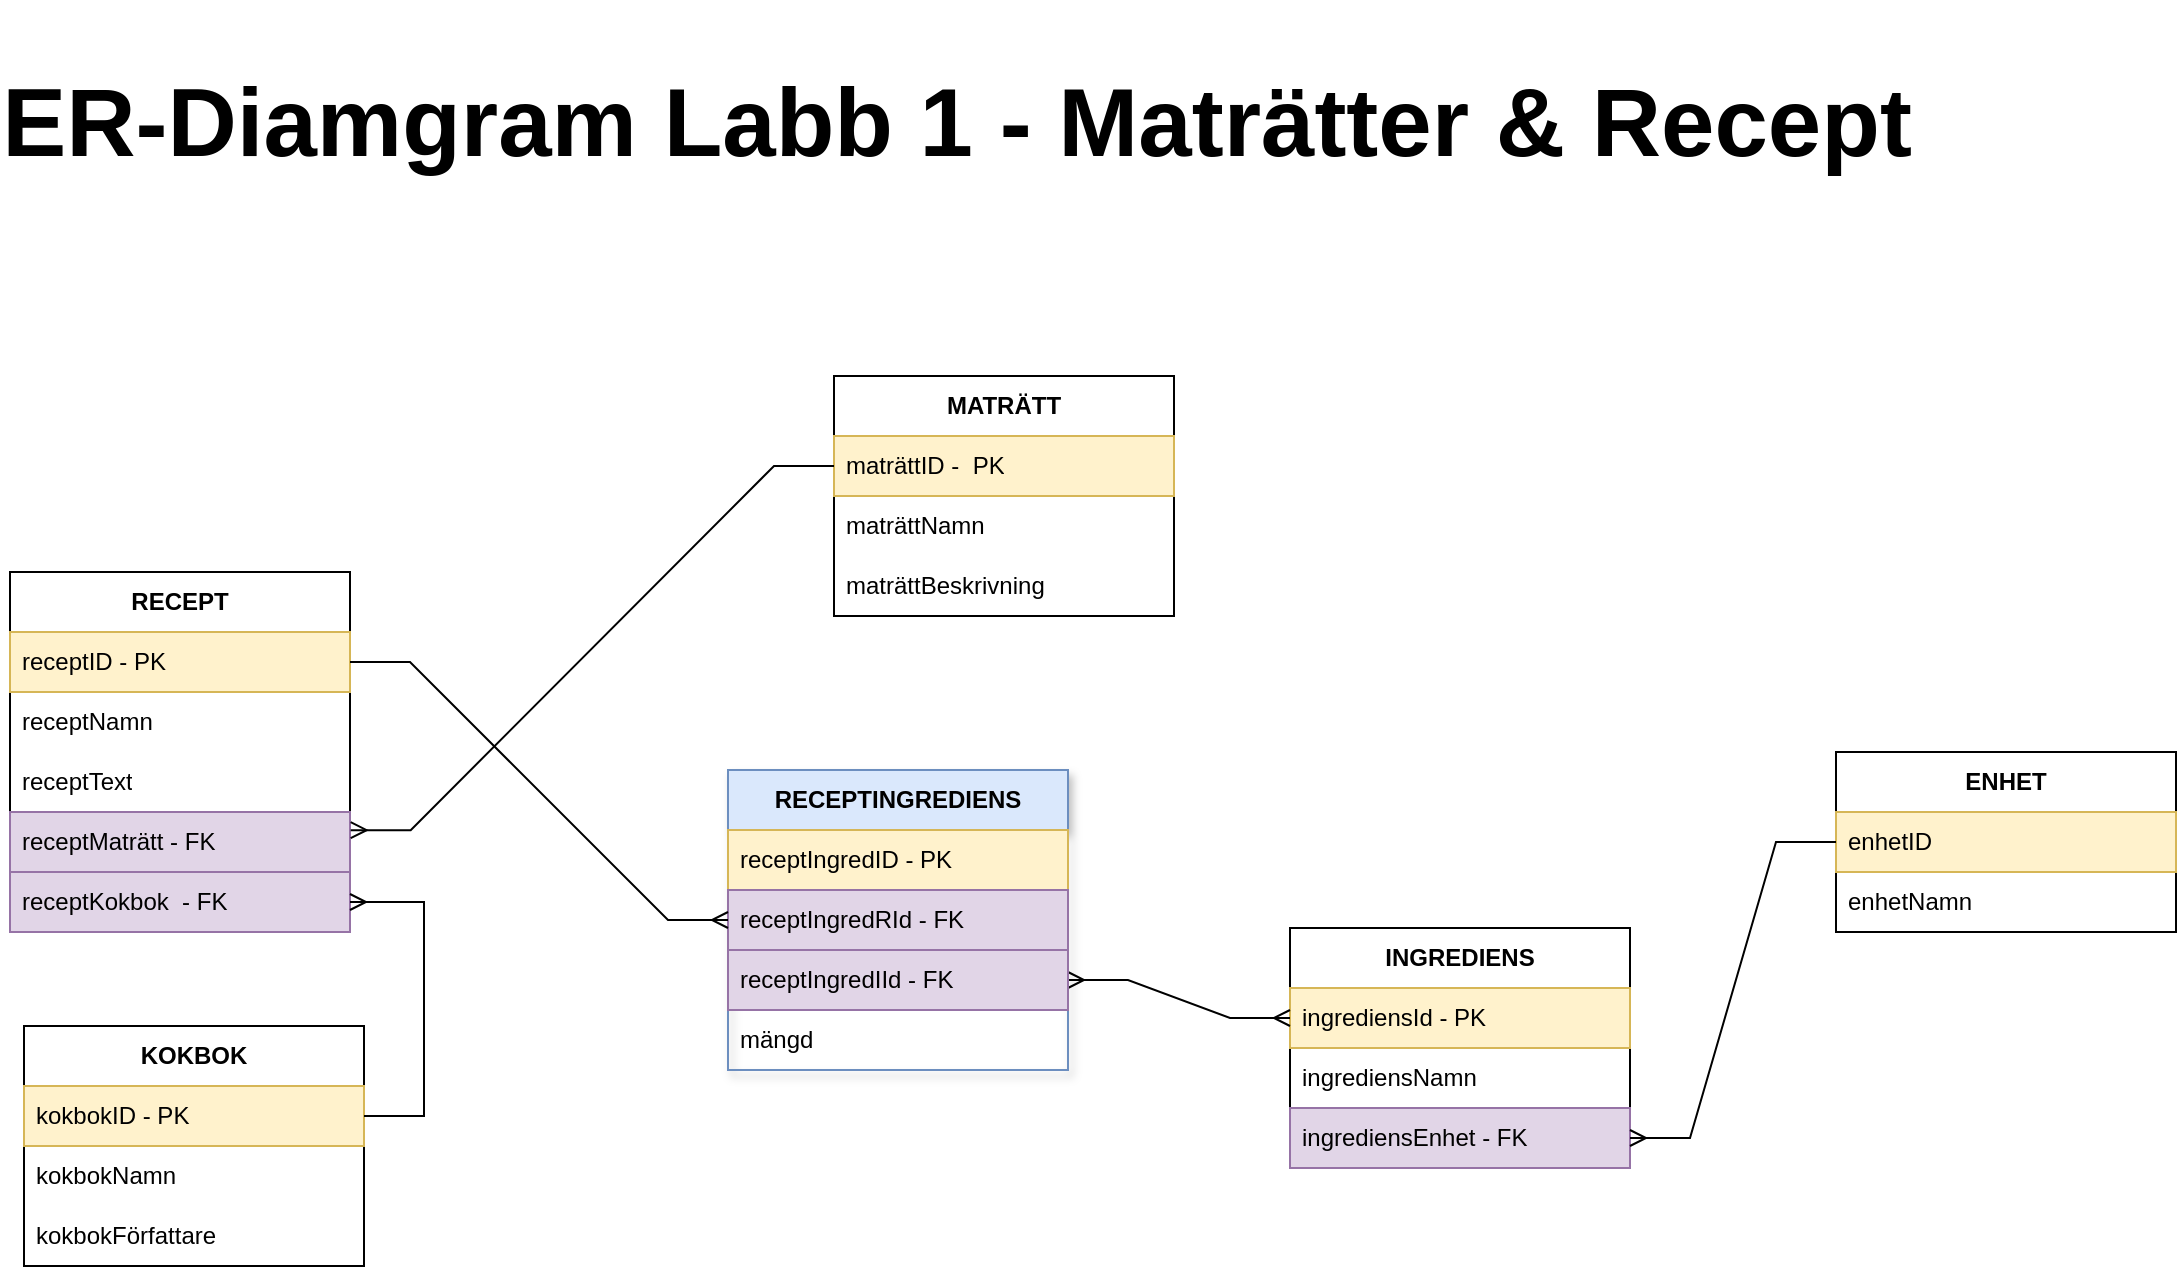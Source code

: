 <mxfile version="26.1.1">
  <diagram name="Page-1" id="KLrool5dLcF6XQlQDd2L">
    <mxGraphModel dx="1137" dy="793" grid="0" gridSize="10" guides="1" tooltips="1" connect="1" arrows="1" fold="1" page="1" pageScale="1" pageWidth="1920" pageHeight="1200" math="0" shadow="0">
      <root>
        <mxCell id="0" />
        <mxCell id="1" parent="0" />
        <mxCell id="NDsmOrmQBEUlIEmzkd3U-1" value="MATRÄTT" style="swimlane;fontStyle=1;childLayout=stackLayout;horizontal=1;startSize=30;horizontalStack=0;resizeParent=1;resizeParentMax=0;resizeLast=0;collapsible=1;marginBottom=0;whiteSpace=wrap;html=1;" parent="1" vertex="1">
          <mxGeometry x="824" y="376" width="170" height="120" as="geometry">
            <mxRectangle x="160" y="240" width="60" height="30" as="alternateBounds" />
          </mxGeometry>
        </mxCell>
        <mxCell id="NDsmOrmQBEUlIEmzkd3U-2" value="maträttID -&amp;nbsp; PK" style="text;strokeColor=#d6b656;fillColor=#fff2cc;align=left;verticalAlign=middle;spacingLeft=4;spacingRight=4;overflow=hidden;points=[[0,0.5],[1,0.5]];portConstraint=eastwest;rotatable=0;whiteSpace=wrap;html=1;" parent="NDsmOrmQBEUlIEmzkd3U-1" vertex="1">
          <mxGeometry y="30" width="170" height="30" as="geometry" />
        </mxCell>
        <mxCell id="NDsmOrmQBEUlIEmzkd3U-59" value="&lt;div&gt;maträttNamn&lt;/div&gt;" style="text;strokeColor=none;fillColor=none;align=left;verticalAlign=middle;spacingLeft=4;spacingRight=4;overflow=hidden;points=[[0,0.5],[1,0.5]];portConstraint=eastwest;rotatable=0;whiteSpace=wrap;html=1;" parent="NDsmOrmQBEUlIEmzkd3U-1" vertex="1">
          <mxGeometry y="60" width="170" height="30" as="geometry" />
        </mxCell>
        <mxCell id="NDsmOrmQBEUlIEmzkd3U-38" value="maträttBeskrivning" style="text;strokeColor=none;fillColor=none;align=left;verticalAlign=middle;spacingLeft=4;spacingRight=4;overflow=hidden;points=[[0,0.5],[1,0.5]];portConstraint=eastwest;rotatable=0;whiteSpace=wrap;html=1;" parent="NDsmOrmQBEUlIEmzkd3U-1" vertex="1">
          <mxGeometry y="90" width="170" height="30" as="geometry" />
        </mxCell>
        <mxCell id="NDsmOrmQBEUlIEmzkd3U-5" value="INGREDIENS" style="swimlane;fontStyle=1;childLayout=stackLayout;horizontal=1;startSize=30;horizontalStack=0;resizeParent=1;resizeParentMax=0;resizeLast=0;collapsible=1;marginBottom=0;whiteSpace=wrap;html=1;" parent="1" vertex="1">
          <mxGeometry x="1052" y="652" width="170" height="120" as="geometry">
            <mxRectangle x="160" y="240" width="60" height="30" as="alternateBounds" />
          </mxGeometry>
        </mxCell>
        <mxCell id="NDsmOrmQBEUlIEmzkd3U-6" value="ingrediensId - PK" style="text;strokeColor=#d6b656;fillColor=#fff2cc;align=left;verticalAlign=middle;spacingLeft=4;spacingRight=4;overflow=hidden;points=[[0,0.5],[1,0.5]];portConstraint=eastwest;rotatable=0;whiteSpace=wrap;html=1;" parent="NDsmOrmQBEUlIEmzkd3U-5" vertex="1">
          <mxGeometry y="30" width="170" height="30" as="geometry" />
        </mxCell>
        <mxCell id="NDsmOrmQBEUlIEmzkd3U-7" value="ingrediensNamn" style="text;strokeColor=none;fillColor=none;align=left;verticalAlign=middle;spacingLeft=4;spacingRight=4;overflow=hidden;points=[[0,0.5],[1,0.5]];portConstraint=eastwest;rotatable=0;whiteSpace=wrap;html=1;" parent="NDsmOrmQBEUlIEmzkd3U-5" vertex="1">
          <mxGeometry y="60" width="170" height="30" as="geometry" />
        </mxCell>
        <mxCell id="NDsmOrmQBEUlIEmzkd3U-43" value="ingrediensEnhet - FK" style="text;strokeColor=#9673a6;fillColor=#e1d5e7;align=left;verticalAlign=middle;spacingLeft=4;spacingRight=4;overflow=hidden;points=[[0,0.5],[1,0.5]];portConstraint=eastwest;rotatable=0;whiteSpace=wrap;html=1;" parent="NDsmOrmQBEUlIEmzkd3U-5" vertex="1">
          <mxGeometry y="90" width="170" height="30" as="geometry" />
        </mxCell>
        <mxCell id="NDsmOrmQBEUlIEmzkd3U-9" value="ENHET" style="swimlane;fontStyle=1;childLayout=stackLayout;horizontal=1;startSize=30;horizontalStack=0;resizeParent=1;resizeParentMax=0;resizeLast=0;collapsible=1;marginBottom=0;whiteSpace=wrap;html=1;" parent="1" vertex="1">
          <mxGeometry x="1325" y="564" width="170" height="90" as="geometry">
            <mxRectangle x="160" y="240" width="60" height="30" as="alternateBounds" />
          </mxGeometry>
        </mxCell>
        <mxCell id="NDsmOrmQBEUlIEmzkd3U-10" value="enhetID" style="text;strokeColor=#d6b656;fillColor=#fff2cc;align=left;verticalAlign=middle;spacingLeft=4;spacingRight=4;overflow=hidden;points=[[0,0.5],[1,0.5]];portConstraint=eastwest;rotatable=0;whiteSpace=wrap;html=1;" parent="NDsmOrmQBEUlIEmzkd3U-9" vertex="1">
          <mxGeometry y="30" width="170" height="30" as="geometry" />
        </mxCell>
        <mxCell id="NDsmOrmQBEUlIEmzkd3U-30" value="enhetNamn" style="text;strokeColor=none;fillColor=none;align=left;verticalAlign=middle;spacingLeft=4;spacingRight=4;overflow=hidden;points=[[0,0.5],[1,0.5]];portConstraint=eastwest;rotatable=0;whiteSpace=wrap;html=1;" parent="NDsmOrmQBEUlIEmzkd3U-9" vertex="1">
          <mxGeometry y="60" width="170" height="30" as="geometry" />
        </mxCell>
        <mxCell id="NDsmOrmQBEUlIEmzkd3U-13" value="RECEPT" style="swimlane;fontStyle=1;childLayout=stackLayout;horizontal=1;startSize=30;horizontalStack=0;resizeParent=1;resizeParentMax=0;resizeLast=0;collapsible=1;marginBottom=0;whiteSpace=wrap;html=1;" parent="1" vertex="1">
          <mxGeometry x="412" y="474" width="170" height="180" as="geometry">
            <mxRectangle x="160" y="240" width="60" height="30" as="alternateBounds" />
          </mxGeometry>
        </mxCell>
        <mxCell id="NDsmOrmQBEUlIEmzkd3U-14" value="receptID - PK" style="text;strokeColor=#d6b656;fillColor=#fff2cc;align=left;verticalAlign=middle;spacingLeft=4;spacingRight=4;overflow=hidden;points=[[0,0.5],[1,0.5]];portConstraint=eastwest;rotatable=0;whiteSpace=wrap;html=1;" parent="NDsmOrmQBEUlIEmzkd3U-13" vertex="1">
          <mxGeometry y="30" width="170" height="30" as="geometry" />
        </mxCell>
        <mxCell id="NDsmOrmQBEUlIEmzkd3U-21" value="receptNamn" style="text;strokeColor=none;fillColor=none;align=left;verticalAlign=middle;spacingLeft=4;spacingRight=4;overflow=hidden;points=[[0,0.5],[1,0.5]];portConstraint=eastwest;rotatable=0;whiteSpace=wrap;html=1;" parent="NDsmOrmQBEUlIEmzkd3U-13" vertex="1">
          <mxGeometry y="60" width="170" height="30" as="geometry" />
        </mxCell>
        <mxCell id="NDsmOrmQBEUlIEmzkd3U-58" value="receptText" style="text;strokeColor=none;fillColor=none;align=left;verticalAlign=middle;spacingLeft=4;spacingRight=4;overflow=hidden;points=[[0,0.5],[1,0.5]];portConstraint=eastwest;rotatable=0;whiteSpace=wrap;html=1;" parent="NDsmOrmQBEUlIEmzkd3U-13" vertex="1">
          <mxGeometry y="90" width="170" height="30" as="geometry" />
        </mxCell>
        <mxCell id="NDsmOrmQBEUlIEmzkd3U-15" value="receptMaträtt - FK" style="text;strokeColor=#9673a6;fillColor=#e1d5e7;align=left;verticalAlign=middle;spacingLeft=4;spacingRight=4;overflow=hidden;points=[[0,0.5],[1,0.5]];portConstraint=eastwest;rotatable=0;whiteSpace=wrap;html=1;" parent="NDsmOrmQBEUlIEmzkd3U-13" vertex="1">
          <mxGeometry y="120" width="170" height="30" as="geometry" />
        </mxCell>
        <mxCell id="NDsmOrmQBEUlIEmzkd3U-16" value="receptKokbok&amp;nbsp; - FK" style="text;strokeColor=#9673a6;fillColor=#e1d5e7;align=left;verticalAlign=middle;spacingLeft=4;spacingRight=4;overflow=hidden;points=[[0,0.5],[1,0.5]];portConstraint=eastwest;rotatable=0;whiteSpace=wrap;html=1;" parent="NDsmOrmQBEUlIEmzkd3U-13" vertex="1">
          <mxGeometry y="150" width="170" height="30" as="geometry" />
        </mxCell>
        <mxCell id="NDsmOrmQBEUlIEmzkd3U-17" value="KOKBOK" style="swimlane;fontStyle=1;childLayout=stackLayout;horizontal=1;startSize=30;horizontalStack=0;resizeParent=1;resizeParentMax=0;resizeLast=0;collapsible=1;marginBottom=0;whiteSpace=wrap;html=1;" parent="1" vertex="1">
          <mxGeometry x="419" y="701" width="170" height="120" as="geometry">
            <mxRectangle x="160" y="240" width="60" height="30" as="alternateBounds" />
          </mxGeometry>
        </mxCell>
        <mxCell id="NDsmOrmQBEUlIEmzkd3U-18" value="kokbokID - PK" style="text;strokeColor=#d6b656;fillColor=#fff2cc;align=left;verticalAlign=middle;spacingLeft=4;spacingRight=4;overflow=hidden;points=[[0,0.5],[1,0.5]];portConstraint=eastwest;rotatable=0;whiteSpace=wrap;html=1;" parent="NDsmOrmQBEUlIEmzkd3U-17" vertex="1">
          <mxGeometry y="30" width="170" height="30" as="geometry" />
        </mxCell>
        <mxCell id="NDsmOrmQBEUlIEmzkd3U-19" value="kokbokNamn" style="text;strokeColor=none;fillColor=none;align=left;verticalAlign=middle;spacingLeft=4;spacingRight=4;overflow=hidden;points=[[0,0.5],[1,0.5]];portConstraint=eastwest;rotatable=0;whiteSpace=wrap;html=1;" parent="NDsmOrmQBEUlIEmzkd3U-17" vertex="1">
          <mxGeometry y="60" width="170" height="30" as="geometry" />
        </mxCell>
        <mxCell id="NDsmOrmQBEUlIEmzkd3U-20" value="kokbokFörfattare" style="text;strokeColor=none;fillColor=none;align=left;verticalAlign=middle;spacingLeft=4;spacingRight=4;overflow=hidden;points=[[0,0.5],[1,0.5]];portConstraint=eastwest;rotatable=0;whiteSpace=wrap;html=1;" parent="NDsmOrmQBEUlIEmzkd3U-17" vertex="1">
          <mxGeometry y="90" width="170" height="30" as="geometry" />
        </mxCell>
        <mxCell id="NDsmOrmQBEUlIEmzkd3U-34" value="" style="edgeStyle=entityRelationEdgeStyle;fontSize=12;html=1;endArrow=ERmany;startArrow=ERmany;rounded=0;entryX=0;entryY=0.5;entryDx=0;entryDy=0;" parent="1" source="NDsmOrmQBEUlIEmzkd3U-49" target="NDsmOrmQBEUlIEmzkd3U-6" edge="1">
          <mxGeometry width="100" height="100" relative="1" as="geometry">
            <mxPoint x="582" y="639" as="sourcePoint" />
            <mxPoint x="787" y="609" as="targetPoint" />
          </mxGeometry>
        </mxCell>
        <mxCell id="NDsmOrmQBEUlIEmzkd3U-41" value="" style="edgeStyle=entityRelationEdgeStyle;fontSize=12;html=1;endArrow=ERmany;rounded=0;exitX=0;exitY=0.5;exitDx=0;exitDy=0;entryX=1.002;entryY=0.303;entryDx=0;entryDy=0;entryPerimeter=0;" parent="1" source="NDsmOrmQBEUlIEmzkd3U-2" target="NDsmOrmQBEUlIEmzkd3U-15" edge="1">
          <mxGeometry width="100" height="100" relative="1" as="geometry">
            <mxPoint x="642" y="595" as="sourcePoint" />
            <mxPoint x="742" y="495" as="targetPoint" />
          </mxGeometry>
        </mxCell>
        <mxCell id="NDsmOrmQBEUlIEmzkd3U-45" value="" style="edgeStyle=entityRelationEdgeStyle;fontSize=12;html=1;endArrow=ERmany;rounded=0;entryX=1;entryY=0.5;entryDx=0;entryDy=0;exitX=0;exitY=0.5;exitDx=0;exitDy=0;" parent="1" source="NDsmOrmQBEUlIEmzkd3U-10" target="NDsmOrmQBEUlIEmzkd3U-43" edge="1">
          <mxGeometry width="100" height="100" relative="1" as="geometry">
            <mxPoint x="1220" y="597" as="sourcePoint" />
            <mxPoint x="1231.0" y="800" as="targetPoint" />
            <Array as="points">
              <mxPoint x="1293" y="581" />
              <mxPoint x="1232" y="689" />
            </Array>
          </mxGeometry>
        </mxCell>
        <mxCell id="NDsmOrmQBEUlIEmzkd3U-46" value="RECEPTINGREDIENS" style="swimlane;fontStyle=1;childLayout=stackLayout;horizontal=1;startSize=30;horizontalStack=0;resizeParent=1;resizeParentMax=0;resizeLast=0;collapsible=1;marginBottom=0;whiteSpace=wrap;html=1;rounded=0;fillColor=#dae8fc;strokeColor=#6c8ebf;shadow=1;glass=0;" parent="1" vertex="1">
          <mxGeometry x="771" y="573" width="170" height="150" as="geometry">
            <mxRectangle x="160" y="240" width="60" height="30" as="alternateBounds" />
          </mxGeometry>
        </mxCell>
        <mxCell id="NDsmOrmQBEUlIEmzkd3U-47" value="receptIngredID - PK" style="text;strokeColor=#d6b656;fillColor=#fff2cc;align=left;verticalAlign=middle;spacingLeft=4;spacingRight=4;overflow=hidden;points=[[0,0.5],[1,0.5]];portConstraint=eastwest;rotatable=0;whiteSpace=wrap;html=1;" parent="NDsmOrmQBEUlIEmzkd3U-46" vertex="1">
          <mxGeometry y="30" width="170" height="30" as="geometry" />
        </mxCell>
        <mxCell id="NDsmOrmQBEUlIEmzkd3U-48" value="receptIngredRId - FK" style="text;strokeColor=#9673a6;fillColor=#e1d5e7;align=left;verticalAlign=middle;spacingLeft=4;spacingRight=4;overflow=hidden;points=[[0,0.5],[1,0.5]];portConstraint=eastwest;rotatable=0;whiteSpace=wrap;html=1;" parent="NDsmOrmQBEUlIEmzkd3U-46" vertex="1">
          <mxGeometry y="60" width="170" height="30" as="geometry" />
        </mxCell>
        <mxCell id="NDsmOrmQBEUlIEmzkd3U-49" value="receptIngredIId - FK" style="text;strokeColor=#9673a6;fillColor=#e1d5e7;align=left;verticalAlign=middle;spacingLeft=4;spacingRight=4;overflow=hidden;points=[[0,0.5],[1,0.5]];portConstraint=eastwest;rotatable=0;whiteSpace=wrap;html=1;" parent="NDsmOrmQBEUlIEmzkd3U-46" vertex="1">
          <mxGeometry y="90" width="170" height="30" as="geometry" />
        </mxCell>
        <mxCell id="f-BQIWBUzW1coFkBwHZe-1" value="mängd" style="text;align=left;verticalAlign=middle;spacingLeft=4;spacingRight=4;overflow=hidden;points=[[0,0.5],[1,0.5]];portConstraint=eastwest;rotatable=0;whiteSpace=wrap;html=1;" vertex="1" parent="NDsmOrmQBEUlIEmzkd3U-46">
          <mxGeometry y="120" width="170" height="30" as="geometry" />
        </mxCell>
        <mxCell id="NDsmOrmQBEUlIEmzkd3U-52" value="" style="edgeStyle=entityRelationEdgeStyle;fontSize=12;html=1;endArrow=ERmany;rounded=0;entryX=1;entryY=0.5;entryDx=0;entryDy=0;" parent="1" source="NDsmOrmQBEUlIEmzkd3U-18" target="NDsmOrmQBEUlIEmzkd3U-16" edge="1">
          <mxGeometry width="100" height="100" relative="1" as="geometry">
            <mxPoint x="606" y="730" as="sourcePoint" />
            <mxPoint x="706" y="630" as="targetPoint" />
          </mxGeometry>
        </mxCell>
        <mxCell id="NDsmOrmQBEUlIEmzkd3U-53" value="" style="edgeStyle=entityRelationEdgeStyle;fontSize=12;html=1;endArrow=ERmany;rounded=0;entryX=0;entryY=0.5;entryDx=0;entryDy=0;" parent="1" source="NDsmOrmQBEUlIEmzkd3U-14" target="NDsmOrmQBEUlIEmzkd3U-48" edge="1">
          <mxGeometry width="100" height="100" relative="1" as="geometry">
            <mxPoint x="572" y="612" as="sourcePoint" />
            <mxPoint x="672" y="512" as="targetPoint" />
            <Array as="points">
              <mxPoint x="756" y="685" />
            </Array>
          </mxGeometry>
        </mxCell>
        <mxCell id="NDsmOrmQBEUlIEmzkd3U-57" value="&lt;h1&gt;&lt;font&gt;ER-Diamgram Labb 1 - Maträtter &amp;amp; Recept&lt;/font&gt;&lt;/h1&gt;" style="text;strokeColor=none;fillColor=none;html=1;fontSize=24;fontStyle=1;verticalAlign=middle;align=center;" parent="1" vertex="1">
          <mxGeometry x="835" y="229" width="100" height="40" as="geometry" />
        </mxCell>
      </root>
    </mxGraphModel>
  </diagram>
</mxfile>
